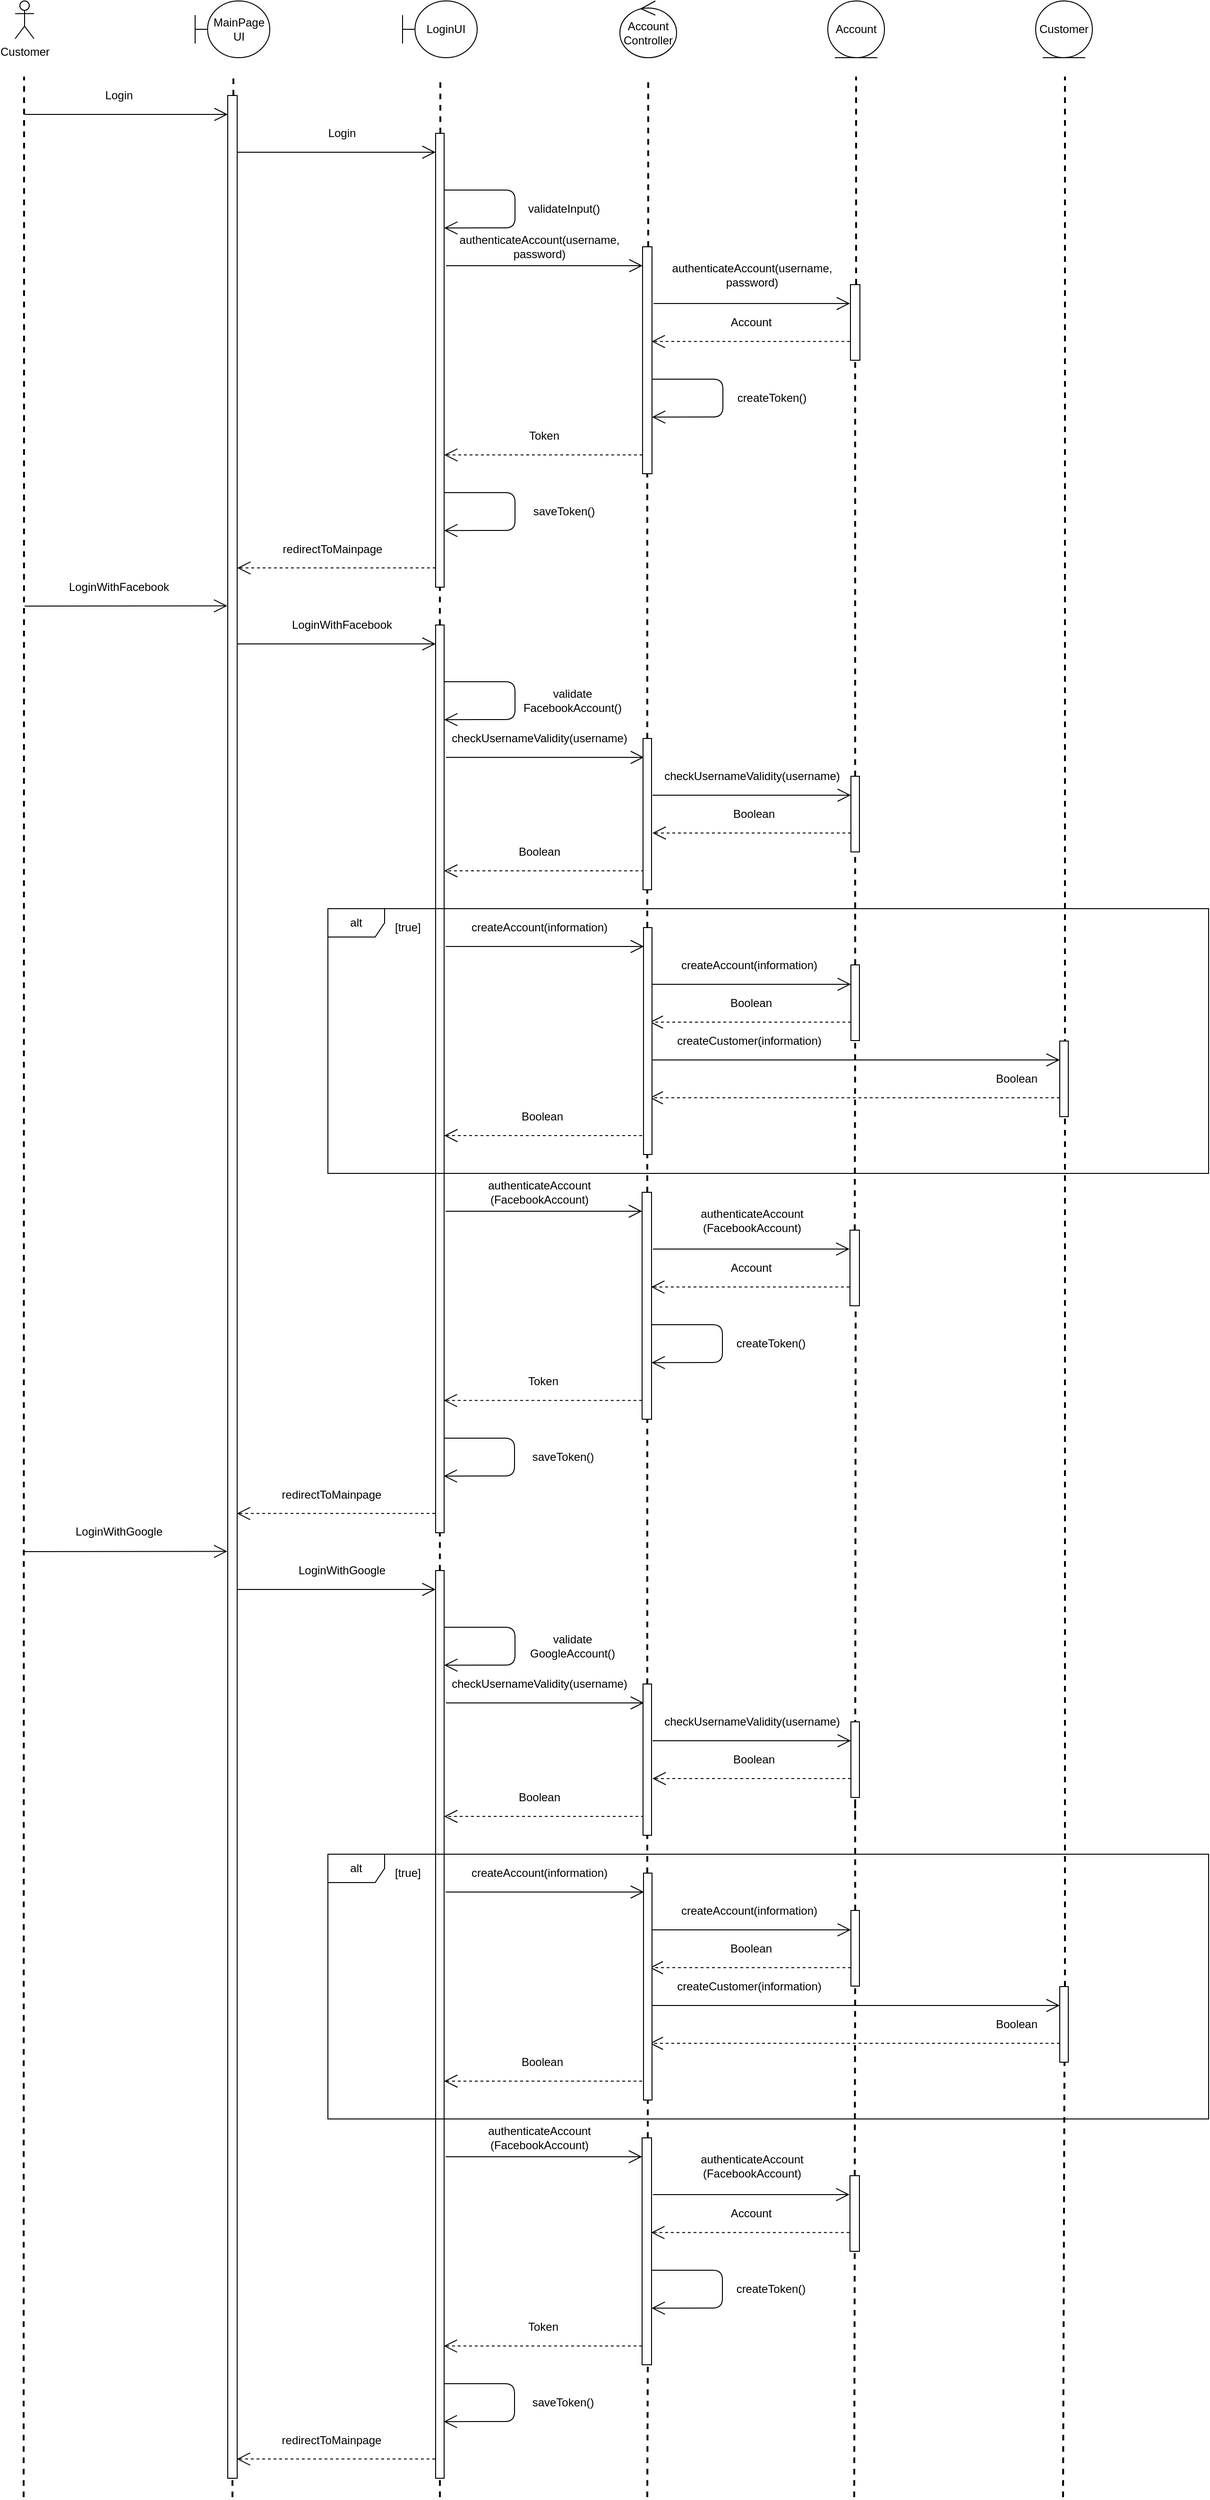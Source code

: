 <mxfile version="12.2.6" type="device" pages="1"><diagram id="A5Hbwk4TT4hZzOzLZhvK" name="Page-1"><mxGraphModel dx="2409" dy="1304" grid="1" gridSize="10" guides="1" tooltips="1" connect="1" arrows="1" fold="1" page="1" pageScale="1" pageWidth="850" pageHeight="1100" math="0" shadow="0"><root><mxCell id="0"/><mxCell id="1" parent="0"/><mxCell id="QdWjXoVEZfidyVFNqBsK-1" value="Customer" style="shape=umlActor;verticalLabelPosition=bottom;labelBackgroundColor=#ffffff;verticalAlign=top;html=1;outlineConnect=0;" parent="1" vertex="1"><mxGeometry x="110" y="40" width="20" height="40" as="geometry"/></mxCell><mxCell id="QdWjXoVEZfidyVFNqBsK-2" value="" style="endArrow=none;dashed=1;html=1;strokeWidth=2;" parent="1" edge="1"><mxGeometry width="50" height="50" relative="1" as="geometry"><mxPoint x="119" y="2680" as="sourcePoint"/><mxPoint x="119.5" y="120" as="targetPoint"/></mxGeometry></mxCell><mxCell id="QdWjXoVEZfidyVFNqBsK-3" value="Account" style="ellipse;shape=umlEntity;whiteSpace=wrap;html=1;" parent="1" vertex="1"><mxGeometry x="970" y="40" width="60" height="60" as="geometry"/></mxCell><mxCell id="QdWjXoVEZfidyVFNqBsK-4" value="Account&lt;br&gt;Controller" style="ellipse;shape=umlControl;whiteSpace=wrap;html=1;" parent="1" vertex="1"><mxGeometry x="750" y="40" width="60" height="60" as="geometry"/></mxCell><mxCell id="QdWjXoVEZfidyVFNqBsK-5" value="MainPage&lt;br&gt;UI" style="shape=umlBoundary;whiteSpace=wrap;html=1;" parent="1" vertex="1"><mxGeometry x="300.5" y="40" width="79" height="60" as="geometry"/></mxCell><mxCell id="QdWjXoVEZfidyVFNqBsK-6" value="LoginUI" style="shape=umlBoundary;whiteSpace=wrap;html=1;" parent="1" vertex="1"><mxGeometry x="520" y="40" width="79" height="60" as="geometry"/></mxCell><mxCell id="QdWjXoVEZfidyVFNqBsK-7" value="" style="endArrow=none;dashed=1;html=1;strokeWidth=2;" parent="1" source="QdWjXoVEZfidyVFNqBsK-16" edge="1"><mxGeometry width="50" height="50" relative="1" as="geometry"><mxPoint x="1001" y="-360" as="sourcePoint"/><mxPoint x="1000" y="120" as="targetPoint"/></mxGeometry></mxCell><mxCell id="QdWjXoVEZfidyVFNqBsK-8" value="" style="html=1;points=[];perimeter=orthogonalPerimeter;" parent="1" vertex="1"><mxGeometry x="555" y="180" width="9" height="480" as="geometry"/></mxCell><mxCell id="QdWjXoVEZfidyVFNqBsK-9" value="" style="endArrow=open;endFill=1;endSize=12;html=1;" parent="1" edge="1"><mxGeometry width="160" relative="1" as="geometry"><mxPoint x="120" y="160" as="sourcePoint"/><mxPoint x="335" y="160" as="targetPoint"/></mxGeometry></mxCell><mxCell id="QdWjXoVEZfidyVFNqBsK-10" value="Login" style="text;html=1;strokeColor=none;fillColor=none;align=center;verticalAlign=middle;whiteSpace=wrap;rounded=0;" parent="1" vertex="1"><mxGeometry x="200" y="130" width="40" height="20" as="geometry"/></mxCell><mxCell id="QdWjXoVEZfidyVFNqBsK-11" value="" style="endArrow=open;endFill=1;endSize=12;html=1;entryX=1.002;entryY=0.167;entryDx=0;entryDy=0;entryPerimeter=0;" parent="1" edge="1"><mxGeometry width="160" relative="1" as="geometry"><mxPoint x="564" y="240" as="sourcePoint"/><mxPoint x="564.02" y="280.12" as="targetPoint"/><Array as="points"><mxPoint x="639" y="240"/><mxPoint x="639" y="280"/></Array></mxGeometry></mxCell><mxCell id="QdWjXoVEZfidyVFNqBsK-12" value="validateInput()" style="text;html=1;strokeColor=none;fillColor=none;align=center;verticalAlign=middle;whiteSpace=wrap;rounded=0;" parent="1" vertex="1"><mxGeometry x="670.5" y="250" width="40" height="20" as="geometry"/></mxCell><mxCell id="QdWjXoVEZfidyVFNqBsK-13" value="authenticateAccount(username, password)" style="text;html=1;strokeColor=none;fillColor=none;align=center;verticalAlign=middle;whiteSpace=wrap;rounded=0;" parent="1" vertex="1"><mxGeometry x="570" y="290" width="190" height="20" as="geometry"/></mxCell><mxCell id="QdWjXoVEZfidyVFNqBsK-14" value="" style="html=1;points=[];perimeter=orthogonalPerimeter;" parent="1" vertex="1"><mxGeometry x="774" y="300" width="10" height="240" as="geometry"/></mxCell><mxCell id="QdWjXoVEZfidyVFNqBsK-15" value="" style="endArrow=open;endFill=1;endSize=12;html=1;" parent="1" target="QdWjXoVEZfidyVFNqBsK-14" edge="1"><mxGeometry width="160" relative="1" as="geometry"><mxPoint x="566.0" y="320" as="sourcePoint"/><mxPoint x="774.56" y="320.16" as="targetPoint"/></mxGeometry></mxCell><mxCell id="QdWjXoVEZfidyVFNqBsK-16" value="" style="html=1;points=[];perimeter=orthogonalPerimeter;" parent="1" vertex="1"><mxGeometry x="994" y="340" width="10" height="80" as="geometry"/></mxCell><mxCell id="QdWjXoVEZfidyVFNqBsK-17" value="" style="endArrow=open;endFill=1;endSize=12;html=1;exitX=-0.005;exitY=0.751;exitDx=0;exitDy=0;exitPerimeter=0;entryX=1.011;entryY=0.626;entryDx=0;entryDy=0;entryPerimeter=0;dashed=1;strokeWidth=1;jumpSize=6;" parent="1" edge="1"><mxGeometry width="160" relative="1" as="geometry"><mxPoint x="993.45" y="400.08" as="sourcePoint"/><mxPoint x="783.61" y="400.16" as="targetPoint"/></mxGeometry></mxCell><mxCell id="QdWjXoVEZfidyVFNqBsK-18" value="Account" style="text;html=1;strokeColor=none;fillColor=none;align=center;verticalAlign=middle;whiteSpace=wrap;rounded=0;" parent="1" vertex="1"><mxGeometry x="869" y="370" width="40" height="20" as="geometry"/></mxCell><mxCell id="QdWjXoVEZfidyVFNqBsK-19" value="" style="endArrow=open;endFill=1;endSize=12;html=1;exitX=-0.005;exitY=0.751;exitDx=0;exitDy=0;exitPerimeter=0;entryX=1.011;entryY=0.626;entryDx=0;entryDy=0;entryPerimeter=0;dashed=1;strokeWidth=1;jumpSize=6;" parent="1" edge="1"><mxGeometry width="160" relative="1" as="geometry"><mxPoint x="773.95" y="520.08" as="sourcePoint"/><mxPoint x="564.11" y="520.16" as="targetPoint"/></mxGeometry></mxCell><mxCell id="QdWjXoVEZfidyVFNqBsK-20" value="Token" style="text;html=1;strokeColor=none;fillColor=none;align=center;verticalAlign=middle;whiteSpace=wrap;rounded=0;" parent="1" vertex="1"><mxGeometry x="649.5" y="490" width="40" height="20" as="geometry"/></mxCell><mxCell id="QdWjXoVEZfidyVFNqBsK-23" value="" style="endArrow=none;dashed=1;html=1;strokeWidth=2;" parent="1" source="QdWjXoVEZfidyVFNqBsK-14" edge="1"><mxGeometry width="50" height="50" relative="1" as="geometry"><mxPoint x="760.5" y="-400" as="sourcePoint"/><mxPoint x="780" y="120" as="targetPoint"/></mxGeometry></mxCell><mxCell id="QdWjXoVEZfidyVFNqBsK-24" value="" style="endArrow=none;dashed=1;html=1;strokeWidth=2;" parent="1" source="QEXfSAs2dpoFZNoqkS19-13" edge="1"><mxGeometry width="50" height="50" relative="1" as="geometry"><mxPoint x="999" y="768" as="sourcePoint"/><mxPoint x="999" y="420" as="targetPoint"/></mxGeometry></mxCell><mxCell id="QdWjXoVEZfidyVFNqBsK-25" value="" style="endArrow=none;dashed=1;html=1;strokeWidth=2;" parent="1" source="QdWjXoVEZfidyVFNqBsK-65" edge="1"><mxGeometry width="50" height="50" relative="1" as="geometry"><mxPoint x="341" y="1120" as="sourcePoint"/><mxPoint x="341" y="120" as="targetPoint"/></mxGeometry></mxCell><mxCell id="QdWjXoVEZfidyVFNqBsK-34" value="authenticateAccount(username, password)" style="text;html=1;strokeColor=none;fillColor=none;align=center;verticalAlign=middle;whiteSpace=wrap;rounded=0;" parent="1" vertex="1"><mxGeometry x="800" y="320" width="180" height="20" as="geometry"/></mxCell><mxCell id="QdWjXoVEZfidyVFNqBsK-35" value="" style="endArrow=open;endFill=1;endSize=12;html=1;" parent="1" edge="1"><mxGeometry width="160" relative="1" as="geometry"><mxPoint x="785.5" y="360" as="sourcePoint"/><mxPoint x="993.5" y="360" as="targetPoint"/></mxGeometry></mxCell><mxCell id="QdWjXoVEZfidyVFNqBsK-47" value="" style="endArrow=open;endFill=1;endSize=12;html=1;" parent="1" target="QdWjXoVEZfidyVFNqBsK-8" edge="1"><mxGeometry width="160" relative="1" as="geometry"><mxPoint x="340" y="200" as="sourcePoint"/><mxPoint x="490" y="200" as="targetPoint"/></mxGeometry></mxCell><mxCell id="QdWjXoVEZfidyVFNqBsK-48" value="Login" style="text;html=1;strokeColor=none;fillColor=none;align=center;verticalAlign=middle;whiteSpace=wrap;rounded=0;" parent="1" vertex="1"><mxGeometry x="436" y="170" width="40" height="20" as="geometry"/></mxCell><mxCell id="QdWjXoVEZfidyVFNqBsK-56" value="" style="endArrow=none;dashed=1;html=1;strokeWidth=2;" parent="1" edge="1"><mxGeometry width="50" height="50" relative="1" as="geometry"><mxPoint x="560" y="180" as="sourcePoint"/><mxPoint x="560" y="120" as="targetPoint"/></mxGeometry></mxCell><mxCell id="QdWjXoVEZfidyVFNqBsK-57" value="" style="endArrow=open;endFill=1;endSize=12;html=1;entryX=1.002;entryY=0.167;entryDx=0;entryDy=0;entryPerimeter=0;" parent="1" edge="1"><mxGeometry width="160" relative="1" as="geometry"><mxPoint x="784" y="440" as="sourcePoint"/><mxPoint x="784.02" y="480.12" as="targetPoint"/><Array as="points"><mxPoint x="859" y="440"/><mxPoint x="859" y="480"/></Array></mxGeometry></mxCell><mxCell id="QdWjXoVEZfidyVFNqBsK-58" value="createToken()" style="text;html=1;strokeColor=none;fillColor=none;align=center;verticalAlign=middle;whiteSpace=wrap;rounded=0;" parent="1" vertex="1"><mxGeometry x="890.5" y="450" width="40" height="20" as="geometry"/></mxCell><mxCell id="QdWjXoVEZfidyVFNqBsK-59" value="" style="endArrow=open;endFill=1;endSize=12;html=1;entryX=1.002;entryY=0.167;entryDx=0;entryDy=0;entryPerimeter=0;" parent="1" edge="1"><mxGeometry width="160" relative="1" as="geometry"><mxPoint x="564" y="560" as="sourcePoint"/><mxPoint x="564.02" y="600.12" as="targetPoint"/><Array as="points"><mxPoint x="639" y="560"/><mxPoint x="639" y="600"/></Array></mxGeometry></mxCell><mxCell id="QdWjXoVEZfidyVFNqBsK-60" value="saveToken()" style="text;html=1;strokeColor=none;fillColor=none;align=center;verticalAlign=middle;whiteSpace=wrap;rounded=0;" parent="1" vertex="1"><mxGeometry x="670.5" y="570" width="40" height="20" as="geometry"/></mxCell><mxCell id="QdWjXoVEZfidyVFNqBsK-61" value="" style="endArrow=open;endFill=1;endSize=12;html=1;exitX=-0.005;exitY=0.751;exitDx=0;exitDy=0;exitPerimeter=0;entryX=1.011;entryY=0.626;entryDx=0;entryDy=0;entryPerimeter=0;dashed=1;strokeWidth=1;jumpSize=6;" parent="1" edge="1"><mxGeometry width="160" relative="1" as="geometry"><mxPoint x="554.95" y="639.58" as="sourcePoint"/><mxPoint x="345.11" y="639.66" as="targetPoint"/></mxGeometry></mxCell><mxCell id="QdWjXoVEZfidyVFNqBsK-62" value="redirectToMainpage" style="text;html=1;strokeColor=none;fillColor=none;align=center;verticalAlign=middle;whiteSpace=wrap;rounded=0;" parent="1" vertex="1"><mxGeometry x="425.5" y="610" width="40" height="20" as="geometry"/></mxCell><mxCell id="QdWjXoVEZfidyVFNqBsK-65" value="" style="html=1;points=[];perimeter=orthogonalPerimeter;" parent="1" vertex="1"><mxGeometry x="335" y="140" width="10" height="2520" as="geometry"/></mxCell><mxCell id="QdWjXoVEZfidyVFNqBsK-67" value="" style="endArrow=open;endFill=1;endSize=12;html=1;entryX=-0.048;entryY=0.038;entryDx=0;entryDy=0;entryPerimeter=0;" parent="1" edge="1"><mxGeometry width="160" relative="1" as="geometry"><mxPoint x="120" y="680" as="sourcePoint"/><mxPoint x="334.52" y="679.76" as="targetPoint"/></mxGeometry></mxCell><mxCell id="QdWjXoVEZfidyVFNqBsK-68" value="LoginWithFacebook" style="text;html=1;strokeColor=none;fillColor=none;align=center;verticalAlign=middle;whiteSpace=wrap;rounded=0;" parent="1" vertex="1"><mxGeometry x="200" y="650" width="40" height="20" as="geometry"/></mxCell><mxCell id="QdWjXoVEZfidyVFNqBsK-69" value="" style="endArrow=open;endFill=1;endSize=12;html=1;entryX=1.002;entryY=0.167;entryDx=0;entryDy=0;entryPerimeter=0;" parent="1" edge="1"><mxGeometry width="160" relative="1" as="geometry"><mxPoint x="564" y="760" as="sourcePoint"/><mxPoint x="564.02" y="800.12" as="targetPoint"/><Array as="points"><mxPoint x="639" y="760"/><mxPoint x="639" y="800"/></Array></mxGeometry></mxCell><mxCell id="QdWjXoVEZfidyVFNqBsK-70" value="validate&lt;br&gt;FacebookAccount()" style="text;html=1;strokeColor=none;fillColor=none;align=center;verticalAlign=middle;whiteSpace=wrap;rounded=0;" parent="1" vertex="1"><mxGeometry x="680" y="770" width="40" height="20" as="geometry"/></mxCell><mxCell id="QdWjXoVEZfidyVFNqBsK-71" value="authenticateAccount&lt;br&gt;(FacebookAccount)" style="text;html=1;strokeColor=none;fillColor=none;align=center;verticalAlign=middle;whiteSpace=wrap;rounded=0;" parent="1" vertex="1"><mxGeometry x="569.5" y="1290" width="190" height="20" as="geometry"/></mxCell><mxCell id="QdWjXoVEZfidyVFNqBsK-72" value="" style="html=1;points=[];perimeter=orthogonalPerimeter;" parent="1" vertex="1"><mxGeometry x="773.5" y="1300" width="10" height="240" as="geometry"/></mxCell><mxCell id="QdWjXoVEZfidyVFNqBsK-73" value="" style="endArrow=open;endFill=1;endSize=12;html=1;" parent="1" target="QdWjXoVEZfidyVFNqBsK-72" edge="1"><mxGeometry width="160" relative="1" as="geometry"><mxPoint x="565.5" y="1320" as="sourcePoint"/><mxPoint x="774.06" y="1320.16" as="targetPoint"/></mxGeometry></mxCell><mxCell id="QdWjXoVEZfidyVFNqBsK-74" value="" style="html=1;points=[];perimeter=orthogonalPerimeter;" parent="1" vertex="1"><mxGeometry x="993.5" y="1340" width="10" height="80" as="geometry"/></mxCell><mxCell id="QdWjXoVEZfidyVFNqBsK-75" value="" style="endArrow=open;endFill=1;endSize=12;html=1;exitX=-0.005;exitY=0.751;exitDx=0;exitDy=0;exitPerimeter=0;entryX=1.011;entryY=0.626;entryDx=0;entryDy=0;entryPerimeter=0;dashed=1;strokeWidth=1;jumpSize=6;" parent="1" edge="1"><mxGeometry width="160" relative="1" as="geometry"><mxPoint x="992.95" y="1400.08" as="sourcePoint"/><mxPoint x="783.11" y="1400.16" as="targetPoint"/></mxGeometry></mxCell><mxCell id="QdWjXoVEZfidyVFNqBsK-76" value="Account" style="text;html=1;strokeColor=none;fillColor=none;align=center;verticalAlign=middle;whiteSpace=wrap;rounded=0;" parent="1" vertex="1"><mxGeometry x="868.5" y="1370" width="40" height="20" as="geometry"/></mxCell><mxCell id="QdWjXoVEZfidyVFNqBsK-77" value="" style="endArrow=open;endFill=1;endSize=12;html=1;exitX=-0.005;exitY=0.751;exitDx=0;exitDy=0;exitPerimeter=0;entryX=1.011;entryY=0.626;entryDx=0;entryDy=0;entryPerimeter=0;dashed=1;strokeWidth=1;jumpSize=6;" parent="1" edge="1"><mxGeometry width="160" relative="1" as="geometry"><mxPoint x="773.45" y="1520.08" as="sourcePoint"/><mxPoint x="563.61" y="1520.16" as="targetPoint"/></mxGeometry></mxCell><mxCell id="QdWjXoVEZfidyVFNqBsK-78" value="Token" style="text;html=1;strokeColor=none;fillColor=none;align=center;verticalAlign=middle;whiteSpace=wrap;rounded=0;" parent="1" vertex="1"><mxGeometry x="649" y="1490" width="40" height="20" as="geometry"/></mxCell><mxCell id="QdWjXoVEZfidyVFNqBsK-80" value="authenticateAccount&lt;br&gt;(FacebookAccount)" style="text;html=1;strokeColor=none;fillColor=none;align=center;verticalAlign=middle;whiteSpace=wrap;rounded=0;" parent="1" vertex="1"><mxGeometry x="799.5" y="1320" width="180" height="20" as="geometry"/></mxCell><mxCell id="QdWjXoVEZfidyVFNqBsK-81" value="" style="endArrow=open;endFill=1;endSize=12;html=1;" parent="1" edge="1"><mxGeometry width="160" relative="1" as="geometry"><mxPoint x="785.0" y="1360" as="sourcePoint"/><mxPoint x="993" y="1360" as="targetPoint"/></mxGeometry></mxCell><mxCell id="QdWjXoVEZfidyVFNqBsK-82" value="" style="endArrow=open;endFill=1;endSize=12;html=1;" parent="1" edge="1"><mxGeometry width="160" relative="1" as="geometry"><mxPoint x="345" y="720" as="sourcePoint"/><mxPoint x="555" y="720" as="targetPoint"/></mxGeometry></mxCell><mxCell id="QdWjXoVEZfidyVFNqBsK-83" value="LoginWithFacebook" style="text;html=1;strokeColor=none;fillColor=none;align=center;verticalAlign=middle;whiteSpace=wrap;rounded=0;" parent="1" vertex="1"><mxGeometry x="436" y="690" width="40" height="20" as="geometry"/></mxCell><mxCell id="QdWjXoVEZfidyVFNqBsK-84" value="" style="endArrow=open;endFill=1;endSize=12;html=1;entryX=1.002;entryY=0.167;entryDx=0;entryDy=0;entryPerimeter=0;" parent="1" edge="1"><mxGeometry width="160" relative="1" as="geometry"><mxPoint x="783.5" y="1440" as="sourcePoint"/><mxPoint x="783.52" y="1480.12" as="targetPoint"/><Array as="points"><mxPoint x="858.5" y="1440"/><mxPoint x="858.5" y="1480"/></Array></mxGeometry></mxCell><mxCell id="QdWjXoVEZfidyVFNqBsK-85" value="createToken()" style="text;html=1;strokeColor=none;fillColor=none;align=center;verticalAlign=middle;whiteSpace=wrap;rounded=0;" parent="1" vertex="1"><mxGeometry x="890" y="1450" width="40" height="20" as="geometry"/></mxCell><mxCell id="QdWjXoVEZfidyVFNqBsK-86" value="" style="endArrow=open;endFill=1;endSize=12;html=1;entryX=1.002;entryY=0.167;entryDx=0;entryDy=0;entryPerimeter=0;" parent="1" edge="1"><mxGeometry width="160" relative="1" as="geometry"><mxPoint x="563.5" y="1560" as="sourcePoint"/><mxPoint x="563.52" y="1600.12" as="targetPoint"/><Array as="points"><mxPoint x="638.5" y="1560"/><mxPoint x="638.5" y="1600"/></Array></mxGeometry></mxCell><mxCell id="QdWjXoVEZfidyVFNqBsK-87" value="saveToken()" style="text;html=1;strokeColor=none;fillColor=none;align=center;verticalAlign=middle;whiteSpace=wrap;rounded=0;" parent="1" vertex="1"><mxGeometry x="670" y="1570" width="40" height="20" as="geometry"/></mxCell><mxCell id="QdWjXoVEZfidyVFNqBsK-88" value="" style="endArrow=open;endFill=1;endSize=12;html=1;exitX=-0.005;exitY=0.751;exitDx=0;exitDy=0;exitPerimeter=0;entryX=1.011;entryY=0.626;entryDx=0;entryDy=0;entryPerimeter=0;dashed=1;strokeWidth=1;jumpSize=6;" parent="1" edge="1"><mxGeometry width="160" relative="1" as="geometry"><mxPoint x="554.45" y="1639.58" as="sourcePoint"/><mxPoint x="344.61" y="1639.66" as="targetPoint"/></mxGeometry></mxCell><mxCell id="QdWjXoVEZfidyVFNqBsK-89" value="redirectToMainpage" style="text;html=1;strokeColor=none;fillColor=none;align=center;verticalAlign=middle;whiteSpace=wrap;rounded=0;" parent="1" vertex="1"><mxGeometry x="425" y="1610" width="40" height="20" as="geometry"/></mxCell><mxCell id="QdWjXoVEZfidyVFNqBsK-93" value="" style="endArrow=none;dashed=1;html=1;strokeWidth=2;" parent="1" source="QEXfSAs2dpoFZNoqkS19-108" edge="1"><mxGeometry width="50" height="50" relative="1" as="geometry"><mxPoint x="779" y="800" as="sourcePoint"/><mxPoint x="779" y="540" as="targetPoint"/></mxGeometry></mxCell><mxCell id="QdWjXoVEZfidyVFNqBsK-125" value="" style="html=1;points=[];perimeter=orthogonalPerimeter;" parent="1" vertex="1"><mxGeometry x="555" y="700" width="9" height="960" as="geometry"/></mxCell><mxCell id="QdWjXoVEZfidyVFNqBsK-127" value="" style="endArrow=none;dashed=1;html=1;strokeWidth=2;exitX=0.497;exitY=0;exitDx=0;exitDy=0;exitPerimeter=0;" parent="1" source="QdWjXoVEZfidyVFNqBsK-125" edge="1"><mxGeometry width="50" height="50" relative="1" as="geometry"><mxPoint x="559" y="700" as="sourcePoint"/><mxPoint x="559.5" y="660" as="targetPoint"/></mxGeometry></mxCell><mxCell id="QEXfSAs2dpoFZNoqkS19-1" value="alt" style="shape=umlFrame;whiteSpace=wrap;html=1;" vertex="1" parent="1"><mxGeometry x="441" y="1000" width="932" height="280" as="geometry"/></mxCell><mxCell id="QEXfSAs2dpoFZNoqkS19-3" value="Customer" style="ellipse;shape=umlEntity;whiteSpace=wrap;html=1;" vertex="1" parent="1"><mxGeometry x="1190" y="40" width="60" height="60" as="geometry"/></mxCell><mxCell id="QEXfSAs2dpoFZNoqkS19-4" value="" style="endArrow=none;dashed=1;html=1;strokeWidth=2;" edge="1" parent="1" source="QEXfSAs2dpoFZNoqkS19-101"><mxGeometry width="50" height="50" relative="1" as="geometry"><mxPoint x="1221" y="1620" as="sourcePoint"/><mxPoint x="1221" y="120.0" as="targetPoint"/></mxGeometry></mxCell><mxCell id="QEXfSAs2dpoFZNoqkS19-5" value="checkUsernameValidity(username)" style="text;html=1;strokeColor=none;fillColor=none;align=center;verticalAlign=middle;whiteSpace=wrap;rounded=0;" vertex="1" parent="1"><mxGeometry x="570" y="810" width="190" height="20" as="geometry"/></mxCell><mxCell id="QEXfSAs2dpoFZNoqkS19-6" value="" style="endArrow=open;endFill=1;endSize=12;html=1;" edge="1" parent="1"><mxGeometry width="160" relative="1" as="geometry"><mxPoint x="566.0" y="840" as="sourcePoint"/><mxPoint x="775.5" y="840" as="targetPoint"/></mxGeometry></mxCell><mxCell id="QEXfSAs2dpoFZNoqkS19-7" value="checkUsernameValidity(username)" style="text;html=1;strokeColor=none;fillColor=none;align=center;verticalAlign=middle;whiteSpace=wrap;rounded=0;" vertex="1" parent="1"><mxGeometry x="795" y="850" width="190" height="20" as="geometry"/></mxCell><mxCell id="QEXfSAs2dpoFZNoqkS19-8" value="" style="endArrow=open;endFill=1;endSize=12;html=1;" edge="1" parent="1" target="QEXfSAs2dpoFZNoqkS19-13"><mxGeometry width="160" relative="1" as="geometry"><mxPoint x="784.5" y="880" as="sourcePoint"/><mxPoint x="950" y="880" as="targetPoint"/></mxGeometry></mxCell><mxCell id="QEXfSAs2dpoFZNoqkS19-9" value="" style="endArrow=open;endFill=1;endSize=12;html=1;dashed=1;strokeWidth=1;jumpSize=6;entryX=0.999;entryY=0.625;entryDx=0;entryDy=0;entryPerimeter=0;" edge="1" parent="1" source="QEXfSAs2dpoFZNoqkS19-13"><mxGeometry width="160" relative="1" as="geometry"><mxPoint x="940" y="920" as="sourcePoint"/><mxPoint x="784.491" y="920" as="targetPoint"/></mxGeometry></mxCell><mxCell id="QEXfSAs2dpoFZNoqkS19-10" value="Boolean" style="text;html=1;strokeColor=none;fillColor=none;align=center;verticalAlign=middle;whiteSpace=wrap;rounded=0;" vertex="1" parent="1"><mxGeometry x="872" y="890" width="40" height="20" as="geometry"/></mxCell><mxCell id="QEXfSAs2dpoFZNoqkS19-11" value="" style="endArrow=open;endFill=1;endSize=12;html=1;dashed=1;strokeWidth=1;jumpSize=6;entryX=0.999;entryY=0.625;entryDx=0;entryDy=0;entryPerimeter=0;" edge="1" parent="1"><mxGeometry width="160" relative="1" as="geometry"><mxPoint x="775.5" y="960" as="sourcePoint"/><mxPoint x="563.991" y="960" as="targetPoint"/></mxGeometry></mxCell><mxCell id="QEXfSAs2dpoFZNoqkS19-12" value="Boolean" style="text;html=1;strokeColor=none;fillColor=none;align=center;verticalAlign=middle;whiteSpace=wrap;rounded=0;" vertex="1" parent="1"><mxGeometry x="644.5" y="930" width="40" height="20" as="geometry"/></mxCell><mxCell id="QEXfSAs2dpoFZNoqkS19-13" value="" style="html=1;points=[];perimeter=orthogonalPerimeter;" vertex="1" parent="1"><mxGeometry x="994.5" y="860" width="9" height="80" as="geometry"/></mxCell><mxCell id="QEXfSAs2dpoFZNoqkS19-19" value="[true]" style="text;html=1;resizable=0;points=[];autosize=1;align=left;verticalAlign=top;spacingTop=-4;" vertex="1" parent="1"><mxGeometry x="510" y="1010" width="40" height="20" as="geometry"/></mxCell><mxCell id="QEXfSAs2dpoFZNoqkS19-36" value="createAccount(information)" style="text;html=1;strokeColor=none;fillColor=none;align=center;verticalAlign=middle;whiteSpace=wrap;rounded=0;" vertex="1" parent="1"><mxGeometry x="792" y="1050" width="190" height="20" as="geometry"/></mxCell><mxCell id="QEXfSAs2dpoFZNoqkS19-37" value="" style="endArrow=open;endFill=1;endSize=12;html=1;" edge="1" parent="1" target="QEXfSAs2dpoFZNoqkS19-47"><mxGeometry width="160" relative="1" as="geometry"><mxPoint x="781.5" y="1080" as="sourcePoint"/><mxPoint x="1612.5" y="1080" as="targetPoint"/></mxGeometry></mxCell><mxCell id="QEXfSAs2dpoFZNoqkS19-38" value="" style="endArrow=open;endFill=1;endSize=12;html=1;dashed=1;strokeWidth=1;jumpSize=6;entryX=0.999;entryY=0.625;entryDx=0;entryDy=0;entryPerimeter=0;" edge="1" parent="1" source="QEXfSAs2dpoFZNoqkS19-47"><mxGeometry width="160" relative="1" as="geometry"><mxPoint x="1612.5" y="1120" as="sourcePoint"/><mxPoint x="781.491" y="1120" as="targetPoint"/></mxGeometry></mxCell><mxCell id="QEXfSAs2dpoFZNoqkS19-39" value="Boolean" style="text;html=1;strokeColor=none;fillColor=none;align=center;verticalAlign=middle;whiteSpace=wrap;rounded=0;" vertex="1" parent="1"><mxGeometry x="869" y="1090" width="40" height="20" as="geometry"/></mxCell><mxCell id="QEXfSAs2dpoFZNoqkS19-40" value="createCustomer(information)" style="text;html=1;strokeColor=none;fillColor=none;align=center;verticalAlign=middle;whiteSpace=wrap;rounded=0;" vertex="1" parent="1"><mxGeometry x="792" y="1130" width="190" height="20" as="geometry"/></mxCell><mxCell id="QEXfSAs2dpoFZNoqkS19-41" value="" style="endArrow=open;endFill=1;endSize=12;html=1;" edge="1" parent="1" target="QEXfSAs2dpoFZNoqkS19-48"><mxGeometry width="160" relative="1" as="geometry"><mxPoint x="781.5" y="1160" as="sourcePoint"/><mxPoint x="1832" y="1160" as="targetPoint"/></mxGeometry></mxCell><mxCell id="QEXfSAs2dpoFZNoqkS19-42" value="" style="endArrow=open;endFill=1;endSize=12;html=1;dashed=1;strokeWidth=1;jumpSize=6;entryX=0.999;entryY=0.625;entryDx=0;entryDy=0;entryPerimeter=0;" edge="1" parent="1" source="QEXfSAs2dpoFZNoqkS19-48"><mxGeometry width="160" relative="1" as="geometry"><mxPoint x="1832" y="1200" as="sourcePoint"/><mxPoint x="781.491" y="1200" as="targetPoint"/></mxGeometry></mxCell><mxCell id="QEXfSAs2dpoFZNoqkS19-43" value="Boolean" style="text;html=1;strokeColor=none;fillColor=none;align=center;verticalAlign=middle;whiteSpace=wrap;rounded=0;" vertex="1" parent="1"><mxGeometry x="1150" y="1170" width="40" height="20" as="geometry"/></mxCell><mxCell id="QEXfSAs2dpoFZNoqkS19-44" value="createAccount(information)" style="text;html=1;strokeColor=none;fillColor=none;align=center;verticalAlign=middle;whiteSpace=wrap;rounded=0;" vertex="1" parent="1"><mxGeometry x="569.5" y="1010" width="190" height="20" as="geometry"/></mxCell><mxCell id="QEXfSAs2dpoFZNoqkS19-45" value="" style="endArrow=open;endFill=1;endSize=12;html=1;" edge="1" parent="1"><mxGeometry width="160" relative="1" as="geometry"><mxPoint x="565.5" y="1040" as="sourcePoint"/><mxPoint x="775.5" y="1040" as="targetPoint"/></mxGeometry></mxCell><mxCell id="QEXfSAs2dpoFZNoqkS19-46" value="" style="html=1;points=[];perimeter=orthogonalPerimeter;" vertex="1" parent="1"><mxGeometry x="775" y="1020" width="9" height="240" as="geometry"/></mxCell><mxCell id="QEXfSAs2dpoFZNoqkS19-47" value="" style="html=1;points=[];perimeter=orthogonalPerimeter;" vertex="1" parent="1"><mxGeometry x="994.5" y="1059.5" width="9" height="80" as="geometry"/></mxCell><mxCell id="QEXfSAs2dpoFZNoqkS19-48" value="" style="html=1;points=[];perimeter=orthogonalPerimeter;" vertex="1" parent="1"><mxGeometry x="1215.5" y="1140" width="9" height="80" as="geometry"/></mxCell><mxCell id="QEXfSAs2dpoFZNoqkS19-50" value="" style="endArrow=open;endFill=1;endSize=12;html=1;dashed=1;strokeWidth=1;jumpSize=6;" edge="1" parent="1" target="QdWjXoVEZfidyVFNqBsK-125"><mxGeometry width="160" relative="1" as="geometry"><mxPoint x="773.5" y="1240" as="sourcePoint"/><mxPoint x="650" y="1240" as="targetPoint"/></mxGeometry></mxCell><mxCell id="QEXfSAs2dpoFZNoqkS19-51" value="Boolean" style="text;html=1;strokeColor=none;fillColor=none;align=center;verticalAlign=middle;whiteSpace=wrap;rounded=0;" vertex="1" parent="1"><mxGeometry x="648" y="1210" width="40" height="20" as="geometry"/></mxCell><mxCell id="QEXfSAs2dpoFZNoqkS19-52" value="" style="endArrow=none;dashed=1;html=1;strokeWidth=2;exitX=0.504;exitY=-0.002;exitDx=0;exitDy=0;exitPerimeter=0;" edge="1" parent="1" source="QEXfSAs2dpoFZNoqkS19-47"><mxGeometry width="50" height="50" relative="1" as="geometry"><mxPoint x="998" y="1060" as="sourcePoint"/><mxPoint x="999" y="940" as="targetPoint"/></mxGeometry></mxCell><mxCell id="QEXfSAs2dpoFZNoqkS19-53" value="" style="endArrow=none;dashed=1;html=1;strokeWidth=2;exitX=0.504;exitY=-0.002;exitDx=0;exitDy=0;exitPerimeter=0;entryX=0.5;entryY=1.004;entryDx=0;entryDy=0;entryPerimeter=0;" edge="1" parent="1" target="QEXfSAs2dpoFZNoqkS19-47"><mxGeometry width="50" height="50" relative="1" as="geometry"><mxPoint x="998.536" y="1339.84" as="sourcePoint"/><mxPoint x="998.5" y="1220.5" as="targetPoint"/></mxGeometry></mxCell><mxCell id="QEXfSAs2dpoFZNoqkS19-54" value="" style="endArrow=none;dashed=1;html=1;strokeWidth=2;" edge="1" parent="1"><mxGeometry width="50" height="50" relative="1" as="geometry"><mxPoint x="999" y="1960" as="sourcePoint"/><mxPoint x="999.5" y="1420" as="targetPoint"/></mxGeometry></mxCell><mxCell id="QEXfSAs2dpoFZNoqkS19-55" value="" style="endArrow=open;endFill=1;endSize=12;html=1;entryX=-0.048;entryY=0.038;entryDx=0;entryDy=0;entryPerimeter=0;" edge="1" parent="1"><mxGeometry width="160" relative="1" as="geometry"><mxPoint x="120" y="1680" as="sourcePoint"/><mxPoint x="334.52" y="1679.76" as="targetPoint"/></mxGeometry></mxCell><mxCell id="QEXfSAs2dpoFZNoqkS19-56" value="" style="endArrow=open;endFill=1;endSize=12;html=1;entryX=1.002;entryY=0.167;entryDx=0;entryDy=0;entryPerimeter=0;" edge="1" parent="1"><mxGeometry width="160" relative="1" as="geometry"><mxPoint x="564" y="1760" as="sourcePoint"/><mxPoint x="564.02" y="1800.12" as="targetPoint"/><Array as="points"><mxPoint x="639" y="1760"/><mxPoint x="639" y="1800"/></Array></mxGeometry></mxCell><mxCell id="QEXfSAs2dpoFZNoqkS19-57" value="validate&lt;br&gt;GoogleAccount()" style="text;html=1;strokeColor=none;fillColor=none;align=center;verticalAlign=middle;whiteSpace=wrap;rounded=0;" vertex="1" parent="1"><mxGeometry x="680" y="1770" width="40" height="20" as="geometry"/></mxCell><mxCell id="QEXfSAs2dpoFZNoqkS19-58" value="authenticateAccount&lt;br&gt;(FacebookAccount)" style="text;html=1;strokeColor=none;fillColor=none;align=center;verticalAlign=middle;whiteSpace=wrap;rounded=0;" vertex="1" parent="1"><mxGeometry x="569.5" y="2290" width="190" height="20" as="geometry"/></mxCell><mxCell id="QEXfSAs2dpoFZNoqkS19-59" value="" style="html=1;points=[];perimeter=orthogonalPerimeter;" vertex="1" parent="1"><mxGeometry x="773.5" y="2300" width="10" height="240" as="geometry"/></mxCell><mxCell id="QEXfSAs2dpoFZNoqkS19-60" value="" style="endArrow=open;endFill=1;endSize=12;html=1;" edge="1" parent="1" target="QEXfSAs2dpoFZNoqkS19-59"><mxGeometry width="160" relative="1" as="geometry"><mxPoint x="565.5" y="2320" as="sourcePoint"/><mxPoint x="774.06" y="2320.16" as="targetPoint"/></mxGeometry></mxCell><mxCell id="QEXfSAs2dpoFZNoqkS19-61" value="" style="html=1;points=[];perimeter=orthogonalPerimeter;" vertex="1" parent="1"><mxGeometry x="993.5" y="2340" width="10" height="80" as="geometry"/></mxCell><mxCell id="QEXfSAs2dpoFZNoqkS19-62" value="" style="endArrow=open;endFill=1;endSize=12;html=1;exitX=-0.005;exitY=0.751;exitDx=0;exitDy=0;exitPerimeter=0;entryX=1.011;entryY=0.626;entryDx=0;entryDy=0;entryPerimeter=0;dashed=1;strokeWidth=1;jumpSize=6;" edge="1" parent="1"><mxGeometry width="160" relative="1" as="geometry"><mxPoint x="992.95" y="2400.08" as="sourcePoint"/><mxPoint x="783.11" y="2400.16" as="targetPoint"/></mxGeometry></mxCell><mxCell id="QEXfSAs2dpoFZNoqkS19-63" value="Account" style="text;html=1;strokeColor=none;fillColor=none;align=center;verticalAlign=middle;whiteSpace=wrap;rounded=0;" vertex="1" parent="1"><mxGeometry x="868.5" y="2370" width="40" height="20" as="geometry"/></mxCell><mxCell id="QEXfSAs2dpoFZNoqkS19-64" value="" style="endArrow=open;endFill=1;endSize=12;html=1;exitX=-0.005;exitY=0.751;exitDx=0;exitDy=0;exitPerimeter=0;entryX=1.011;entryY=0.626;entryDx=0;entryDy=0;entryPerimeter=0;dashed=1;strokeWidth=1;jumpSize=6;" edge="1" parent="1"><mxGeometry width="160" relative="1" as="geometry"><mxPoint x="773.45" y="2520.08" as="sourcePoint"/><mxPoint x="563.61" y="2520.16" as="targetPoint"/></mxGeometry></mxCell><mxCell id="QEXfSAs2dpoFZNoqkS19-65" value="Token" style="text;html=1;strokeColor=none;fillColor=none;align=center;verticalAlign=middle;whiteSpace=wrap;rounded=0;" vertex="1" parent="1"><mxGeometry x="649" y="2490" width="40" height="20" as="geometry"/></mxCell><mxCell id="QEXfSAs2dpoFZNoqkS19-66" value="authenticateAccount&lt;br&gt;(FacebookAccount)" style="text;html=1;strokeColor=none;fillColor=none;align=center;verticalAlign=middle;whiteSpace=wrap;rounded=0;" vertex="1" parent="1"><mxGeometry x="799.5" y="2320" width="180" height="20" as="geometry"/></mxCell><mxCell id="QEXfSAs2dpoFZNoqkS19-67" value="" style="endArrow=open;endFill=1;endSize=12;html=1;" edge="1" parent="1"><mxGeometry width="160" relative="1" as="geometry"><mxPoint x="785.0" y="2360" as="sourcePoint"/><mxPoint x="993" y="2360" as="targetPoint"/></mxGeometry></mxCell><mxCell id="QEXfSAs2dpoFZNoqkS19-68" value="" style="endArrow=open;endFill=1;endSize=12;html=1;" edge="1" parent="1"><mxGeometry width="160" relative="1" as="geometry"><mxPoint x="345" y="1720" as="sourcePoint"/><mxPoint x="555" y="1720" as="targetPoint"/></mxGeometry></mxCell><mxCell id="QEXfSAs2dpoFZNoqkS19-69" value="LoginWithGoogle" style="text;html=1;strokeColor=none;fillColor=none;align=center;verticalAlign=middle;whiteSpace=wrap;rounded=0;" vertex="1" parent="1"><mxGeometry x="436" y="1690" width="40" height="20" as="geometry"/></mxCell><mxCell id="QEXfSAs2dpoFZNoqkS19-70" value="" style="endArrow=open;endFill=1;endSize=12;html=1;entryX=1.002;entryY=0.167;entryDx=0;entryDy=0;entryPerimeter=0;" edge="1" parent="1"><mxGeometry width="160" relative="1" as="geometry"><mxPoint x="783.5" y="2440" as="sourcePoint"/><mxPoint x="783.52" y="2480.12" as="targetPoint"/><Array as="points"><mxPoint x="858.5" y="2440"/><mxPoint x="858.5" y="2480"/></Array></mxGeometry></mxCell><mxCell id="QEXfSAs2dpoFZNoqkS19-71" value="createToken()" style="text;html=1;strokeColor=none;fillColor=none;align=center;verticalAlign=middle;whiteSpace=wrap;rounded=0;" vertex="1" parent="1"><mxGeometry x="890" y="2450" width="40" height="20" as="geometry"/></mxCell><mxCell id="QEXfSAs2dpoFZNoqkS19-72" value="" style="endArrow=open;endFill=1;endSize=12;html=1;entryX=1.002;entryY=0.167;entryDx=0;entryDy=0;entryPerimeter=0;" edge="1" parent="1"><mxGeometry width="160" relative="1" as="geometry"><mxPoint x="563.5" y="2560" as="sourcePoint"/><mxPoint x="563.52" y="2600.12" as="targetPoint"/><Array as="points"><mxPoint x="638.5" y="2560"/><mxPoint x="638.5" y="2600"/></Array></mxGeometry></mxCell><mxCell id="QEXfSAs2dpoFZNoqkS19-73" value="saveToken()" style="text;html=1;strokeColor=none;fillColor=none;align=center;verticalAlign=middle;whiteSpace=wrap;rounded=0;" vertex="1" parent="1"><mxGeometry x="670" y="2570" width="40" height="20" as="geometry"/></mxCell><mxCell id="QEXfSAs2dpoFZNoqkS19-74" value="" style="endArrow=open;endFill=1;endSize=12;html=1;exitX=-0.005;exitY=0.751;exitDx=0;exitDy=0;exitPerimeter=0;entryX=1.011;entryY=0.626;entryDx=0;entryDy=0;entryPerimeter=0;dashed=1;strokeWidth=1;jumpSize=6;" edge="1" parent="1"><mxGeometry width="160" relative="1" as="geometry"><mxPoint x="554.45" y="2639.58" as="sourcePoint"/><mxPoint x="344.61" y="2639.66" as="targetPoint"/></mxGeometry></mxCell><mxCell id="QEXfSAs2dpoFZNoqkS19-75" value="redirectToMainpage" style="text;html=1;strokeColor=none;fillColor=none;align=center;verticalAlign=middle;whiteSpace=wrap;rounded=0;" vertex="1" parent="1"><mxGeometry x="425" y="2610" width="40" height="20" as="geometry"/></mxCell><mxCell id="QEXfSAs2dpoFZNoqkS19-76" value="" style="html=1;points=[];perimeter=orthogonalPerimeter;" vertex="1" parent="1"><mxGeometry x="555" y="1700" width="9" height="960" as="geometry"/></mxCell><mxCell id="QEXfSAs2dpoFZNoqkS19-77" value="" style="endArrow=none;dashed=1;html=1;strokeWidth=2;exitX=0.497;exitY=0;exitDx=0;exitDy=0;exitPerimeter=0;" edge="1" parent="1" source="QEXfSAs2dpoFZNoqkS19-76"><mxGeometry width="50" height="50" relative="1" as="geometry"><mxPoint x="559" y="1700" as="sourcePoint"/><mxPoint x="559.5" y="1660" as="targetPoint"/></mxGeometry></mxCell><mxCell id="QEXfSAs2dpoFZNoqkS19-78" value="alt" style="shape=umlFrame;whiteSpace=wrap;html=1;" vertex="1" parent="1"><mxGeometry x="441" y="2000" width="932" height="280" as="geometry"/></mxCell><mxCell id="QEXfSAs2dpoFZNoqkS19-79" value="checkUsernameValidity(username)" style="text;html=1;strokeColor=none;fillColor=none;align=center;verticalAlign=middle;whiteSpace=wrap;rounded=0;" vertex="1" parent="1"><mxGeometry x="570" y="1810" width="190" height="20" as="geometry"/></mxCell><mxCell id="QEXfSAs2dpoFZNoqkS19-80" value="" style="endArrow=open;endFill=1;endSize=12;html=1;" edge="1" parent="1"><mxGeometry width="160" relative="1" as="geometry"><mxPoint x="566.0" y="1840" as="sourcePoint"/><mxPoint x="775.5" y="1840" as="targetPoint"/></mxGeometry></mxCell><mxCell id="QEXfSAs2dpoFZNoqkS19-81" value="checkUsernameValidity(username)" style="text;html=1;strokeColor=none;fillColor=none;align=center;verticalAlign=middle;whiteSpace=wrap;rounded=0;" vertex="1" parent="1"><mxGeometry x="795" y="1850" width="190" height="20" as="geometry"/></mxCell><mxCell id="QEXfSAs2dpoFZNoqkS19-82" value="" style="endArrow=open;endFill=1;endSize=12;html=1;" edge="1" parent="1" target="QEXfSAs2dpoFZNoqkS19-87"><mxGeometry width="160" relative="1" as="geometry"><mxPoint x="784.5" y="1880" as="sourcePoint"/><mxPoint x="950" y="1880" as="targetPoint"/></mxGeometry></mxCell><mxCell id="QEXfSAs2dpoFZNoqkS19-83" value="" style="endArrow=open;endFill=1;endSize=12;html=1;dashed=1;strokeWidth=1;jumpSize=6;entryX=0.999;entryY=0.625;entryDx=0;entryDy=0;entryPerimeter=0;" edge="1" parent="1" source="QEXfSAs2dpoFZNoqkS19-87"><mxGeometry width="160" relative="1" as="geometry"><mxPoint x="940" y="1920" as="sourcePoint"/><mxPoint x="784.491" y="1920" as="targetPoint"/></mxGeometry></mxCell><mxCell id="QEXfSAs2dpoFZNoqkS19-84" value="Boolean" style="text;html=1;strokeColor=none;fillColor=none;align=center;verticalAlign=middle;whiteSpace=wrap;rounded=0;" vertex="1" parent="1"><mxGeometry x="872" y="1890" width="40" height="20" as="geometry"/></mxCell><mxCell id="QEXfSAs2dpoFZNoqkS19-85" value="" style="endArrow=open;endFill=1;endSize=12;html=1;dashed=1;strokeWidth=1;jumpSize=6;entryX=0.999;entryY=0.625;entryDx=0;entryDy=0;entryPerimeter=0;" edge="1" parent="1"><mxGeometry width="160" relative="1" as="geometry"><mxPoint x="775.5" y="1960" as="sourcePoint"/><mxPoint x="563.991" y="1960" as="targetPoint"/></mxGeometry></mxCell><mxCell id="QEXfSAs2dpoFZNoqkS19-86" value="Boolean" style="text;html=1;strokeColor=none;fillColor=none;align=center;verticalAlign=middle;whiteSpace=wrap;rounded=0;" vertex="1" parent="1"><mxGeometry x="644.5" y="1930" width="40" height="20" as="geometry"/></mxCell><mxCell id="QEXfSAs2dpoFZNoqkS19-87" value="" style="html=1;points=[];perimeter=orthogonalPerimeter;" vertex="1" parent="1"><mxGeometry x="994.5" y="1860" width="9" height="80" as="geometry"/></mxCell><mxCell id="QEXfSAs2dpoFZNoqkS19-88" value="[true]" style="text;html=1;resizable=0;points=[];autosize=1;align=left;verticalAlign=top;spacingTop=-4;" vertex="1" parent="1"><mxGeometry x="509.5" y="2010" width="40" height="20" as="geometry"/></mxCell><mxCell id="QEXfSAs2dpoFZNoqkS19-89" value="createAccount(information)" style="text;html=1;strokeColor=none;fillColor=none;align=center;verticalAlign=middle;whiteSpace=wrap;rounded=0;" vertex="1" parent="1"><mxGeometry x="792" y="2050" width="190" height="20" as="geometry"/></mxCell><mxCell id="QEXfSAs2dpoFZNoqkS19-90" value="" style="endArrow=open;endFill=1;endSize=12;html=1;" edge="1" parent="1" target="QEXfSAs2dpoFZNoqkS19-100"><mxGeometry width="160" relative="1" as="geometry"><mxPoint x="781.5" y="2080" as="sourcePoint"/><mxPoint x="1612.5" y="2080" as="targetPoint"/></mxGeometry></mxCell><mxCell id="QEXfSAs2dpoFZNoqkS19-91" value="" style="endArrow=open;endFill=1;endSize=12;html=1;dashed=1;strokeWidth=1;jumpSize=6;entryX=0.999;entryY=0.625;entryDx=0;entryDy=0;entryPerimeter=0;" edge="1" parent="1" source="QEXfSAs2dpoFZNoqkS19-100"><mxGeometry width="160" relative="1" as="geometry"><mxPoint x="1612.5" y="2120" as="sourcePoint"/><mxPoint x="781.491" y="2120" as="targetPoint"/></mxGeometry></mxCell><mxCell id="QEXfSAs2dpoFZNoqkS19-92" value="Boolean" style="text;html=1;strokeColor=none;fillColor=none;align=center;verticalAlign=middle;whiteSpace=wrap;rounded=0;" vertex="1" parent="1"><mxGeometry x="869" y="2090" width="40" height="20" as="geometry"/></mxCell><mxCell id="QEXfSAs2dpoFZNoqkS19-93" value="createCustomer(information)" style="text;html=1;strokeColor=none;fillColor=none;align=center;verticalAlign=middle;whiteSpace=wrap;rounded=0;" vertex="1" parent="1"><mxGeometry x="792" y="2130" width="190" height="20" as="geometry"/></mxCell><mxCell id="QEXfSAs2dpoFZNoqkS19-94" value="" style="endArrow=open;endFill=1;endSize=12;html=1;" edge="1" parent="1" target="QEXfSAs2dpoFZNoqkS19-101"><mxGeometry width="160" relative="1" as="geometry"><mxPoint x="781.5" y="2160" as="sourcePoint"/><mxPoint x="1832" y="2160" as="targetPoint"/></mxGeometry></mxCell><mxCell id="QEXfSAs2dpoFZNoqkS19-95" value="" style="endArrow=open;endFill=1;endSize=12;html=1;dashed=1;strokeWidth=1;jumpSize=6;entryX=0.999;entryY=0.625;entryDx=0;entryDy=0;entryPerimeter=0;" edge="1" parent="1" source="QEXfSAs2dpoFZNoqkS19-101"><mxGeometry width="160" relative="1" as="geometry"><mxPoint x="1832" y="2200" as="sourcePoint"/><mxPoint x="781.491" y="2200" as="targetPoint"/></mxGeometry></mxCell><mxCell id="QEXfSAs2dpoFZNoqkS19-96" value="Boolean" style="text;html=1;strokeColor=none;fillColor=none;align=center;verticalAlign=middle;whiteSpace=wrap;rounded=0;" vertex="1" parent="1"><mxGeometry x="1150" y="2170" width="40" height="20" as="geometry"/></mxCell><mxCell id="QEXfSAs2dpoFZNoqkS19-97" value="createAccount(information)" style="text;html=1;strokeColor=none;fillColor=none;align=center;verticalAlign=middle;whiteSpace=wrap;rounded=0;" vertex="1" parent="1"><mxGeometry x="569.5" y="2010" width="190" height="20" as="geometry"/></mxCell><mxCell id="QEXfSAs2dpoFZNoqkS19-98" value="" style="endArrow=open;endFill=1;endSize=12;html=1;" edge="1" parent="1"><mxGeometry width="160" relative="1" as="geometry"><mxPoint x="565.5" y="2040" as="sourcePoint"/><mxPoint x="775.5" y="2040" as="targetPoint"/></mxGeometry></mxCell><mxCell id="QEXfSAs2dpoFZNoqkS19-99" value="" style="html=1;points=[];perimeter=orthogonalPerimeter;" vertex="1" parent="1"><mxGeometry x="775" y="2020" width="9" height="240" as="geometry"/></mxCell><mxCell id="QEXfSAs2dpoFZNoqkS19-100" value="" style="html=1;points=[];perimeter=orthogonalPerimeter;" vertex="1" parent="1"><mxGeometry x="994.5" y="2059.5" width="9" height="80" as="geometry"/></mxCell><mxCell id="QEXfSAs2dpoFZNoqkS19-101" value="" style="html=1;points=[];perimeter=orthogonalPerimeter;" vertex="1" parent="1"><mxGeometry x="1215.5" y="2140" width="9" height="80" as="geometry"/></mxCell><mxCell id="QEXfSAs2dpoFZNoqkS19-102" value="" style="endArrow=open;endFill=1;endSize=12;html=1;dashed=1;strokeWidth=1;jumpSize=6;" edge="1" parent="1" target="QEXfSAs2dpoFZNoqkS19-76"><mxGeometry width="160" relative="1" as="geometry"><mxPoint x="773.5" y="2240" as="sourcePoint"/><mxPoint x="650" y="2240" as="targetPoint"/></mxGeometry></mxCell><mxCell id="QEXfSAs2dpoFZNoqkS19-103" value="Boolean" style="text;html=1;strokeColor=none;fillColor=none;align=center;verticalAlign=middle;whiteSpace=wrap;rounded=0;" vertex="1" parent="1"><mxGeometry x="648" y="2210" width="40" height="20" as="geometry"/></mxCell><mxCell id="QEXfSAs2dpoFZNoqkS19-104" value="" style="endArrow=none;dashed=1;html=1;strokeWidth=2;exitX=0.504;exitY=-0.002;exitDx=0;exitDy=0;exitPerimeter=0;" edge="1" parent="1" source="QEXfSAs2dpoFZNoqkS19-100"><mxGeometry width="50" height="50" relative="1" as="geometry"><mxPoint x="998" y="2060" as="sourcePoint"/><mxPoint x="999.0" y="1940" as="targetPoint"/></mxGeometry></mxCell><mxCell id="QEXfSAs2dpoFZNoqkS19-105" value="" style="endArrow=none;dashed=1;html=1;strokeWidth=2;exitX=0.504;exitY=-0.002;exitDx=0;exitDy=0;exitPerimeter=0;entryX=0.5;entryY=1.004;entryDx=0;entryDy=0;entryPerimeter=0;" edge="1" parent="1" target="QEXfSAs2dpoFZNoqkS19-100"><mxGeometry width="50" height="50" relative="1" as="geometry"><mxPoint x="998.536" y="2339.84" as="sourcePoint"/><mxPoint x="998.5" y="2220.5" as="targetPoint"/></mxGeometry></mxCell><mxCell id="QEXfSAs2dpoFZNoqkS19-106" value="LoginWithGoogle" style="text;html=1;strokeColor=none;fillColor=none;align=center;verticalAlign=middle;whiteSpace=wrap;rounded=0;" vertex="1" parent="1"><mxGeometry x="200" y="1649" width="40" height="20" as="geometry"/></mxCell><mxCell id="QEXfSAs2dpoFZNoqkS19-107" value="" style="endArrow=none;dashed=1;html=1;strokeWidth=2;" edge="1" parent="1" source="QEXfSAs2dpoFZNoqkS19-112"><mxGeometry width="50" height="50" relative="1" as="geometry"><mxPoint x="779" y="2020" as="sourcePoint"/><mxPoint x="779" y="1540" as="targetPoint"/></mxGeometry></mxCell><mxCell id="QEXfSAs2dpoFZNoqkS19-108" value="" style="html=1;points=[];perimeter=orthogonalPerimeter;" vertex="1" parent="1"><mxGeometry x="774.5" y="820" width="9" height="160" as="geometry"/></mxCell><mxCell id="QEXfSAs2dpoFZNoqkS19-109" value="" style="endArrow=none;dashed=1;html=1;strokeWidth=2;" edge="1" parent="1" target="QEXfSAs2dpoFZNoqkS19-108"><mxGeometry width="50" height="50" relative="1" as="geometry"><mxPoint x="779" y="1020" as="sourcePoint"/><mxPoint x="779" y="540" as="targetPoint"/></mxGeometry></mxCell><mxCell id="QEXfSAs2dpoFZNoqkS19-111" value="" style="endArrow=none;dashed=1;html=1;strokeWidth=2;" edge="1" parent="1"><mxGeometry width="50" height="50" relative="1" as="geometry"><mxPoint x="779" y="1300" as="sourcePoint"/><mxPoint x="779" y="1260" as="targetPoint"/></mxGeometry></mxCell><mxCell id="QEXfSAs2dpoFZNoqkS19-112" value="" style="html=1;points=[];perimeter=orthogonalPerimeter;" vertex="1" parent="1"><mxGeometry x="774.5" y="1820" width="9" height="160" as="geometry"/></mxCell><mxCell id="QEXfSAs2dpoFZNoqkS19-113" value="" style="endArrow=none;dashed=1;html=1;strokeWidth=2;" edge="1" parent="1" target="QEXfSAs2dpoFZNoqkS19-112"><mxGeometry width="50" height="50" relative="1" as="geometry"><mxPoint x="779" y="2020" as="sourcePoint"/><mxPoint x="779" y="1540" as="targetPoint"/></mxGeometry></mxCell><mxCell id="QEXfSAs2dpoFZNoqkS19-114" value="" style="endArrow=none;dashed=1;html=1;strokeWidth=2;" edge="1" parent="1"><mxGeometry width="50" height="50" relative="1" as="geometry"><mxPoint x="779.5" y="2300" as="sourcePoint"/><mxPoint x="779.5" y="2260" as="targetPoint"/></mxGeometry></mxCell><mxCell id="QEXfSAs2dpoFZNoqkS19-115" value="" style="endArrow=none;dashed=1;html=1;strokeWidth=2;entryX=0.5;entryY=1.004;entryDx=0;entryDy=0;entryPerimeter=0;" edge="1" parent="1"><mxGeometry width="50" height="50" relative="1" as="geometry"><mxPoint x="1219" y="2680" as="sourcePoint"/><mxPoint x="1220.5" y="2219.82" as="targetPoint"/></mxGeometry></mxCell><mxCell id="QEXfSAs2dpoFZNoqkS19-116" value="" style="endArrow=none;dashed=1;html=1;strokeWidth=2;entryX=0.5;entryY=1.004;entryDx=0;entryDy=0;entryPerimeter=0;" edge="1" parent="1"><mxGeometry width="50" height="50" relative="1" as="geometry"><mxPoint x="998" y="2680" as="sourcePoint"/><mxPoint x="998.5" y="2419.82" as="targetPoint"/></mxGeometry></mxCell><mxCell id="QEXfSAs2dpoFZNoqkS19-117" value="" style="endArrow=none;dashed=1;html=1;strokeWidth=2;entryX=0.5;entryY=1.004;entryDx=0;entryDy=0;entryPerimeter=0;" edge="1" parent="1"><mxGeometry width="50" height="50" relative="1" as="geometry"><mxPoint x="779" y="2680" as="sourcePoint"/><mxPoint x="779.5" y="2539.82" as="targetPoint"/></mxGeometry></mxCell><mxCell id="QEXfSAs2dpoFZNoqkS19-118" value="" style="endArrow=none;dashed=1;html=1;strokeWidth=2;entryX=0.5;entryY=1.004;entryDx=0;entryDy=0;entryPerimeter=0;" edge="1" parent="1"><mxGeometry width="50" height="50" relative="1" as="geometry"><mxPoint x="340" y="2680" as="sourcePoint"/><mxPoint x="340.0" y="2659.82" as="targetPoint"/></mxGeometry></mxCell><mxCell id="QEXfSAs2dpoFZNoqkS19-120" value="" style="endArrow=none;dashed=1;html=1;strokeWidth=2;entryX=0.5;entryY=1.004;entryDx=0;entryDy=0;entryPerimeter=0;" edge="1" parent="1"><mxGeometry width="50" height="50" relative="1" as="geometry"><mxPoint x="559.5" y="2680" as="sourcePoint"/><mxPoint x="559.5" y="2659.82" as="targetPoint"/></mxGeometry></mxCell></root></mxGraphModel></diagram></mxfile>